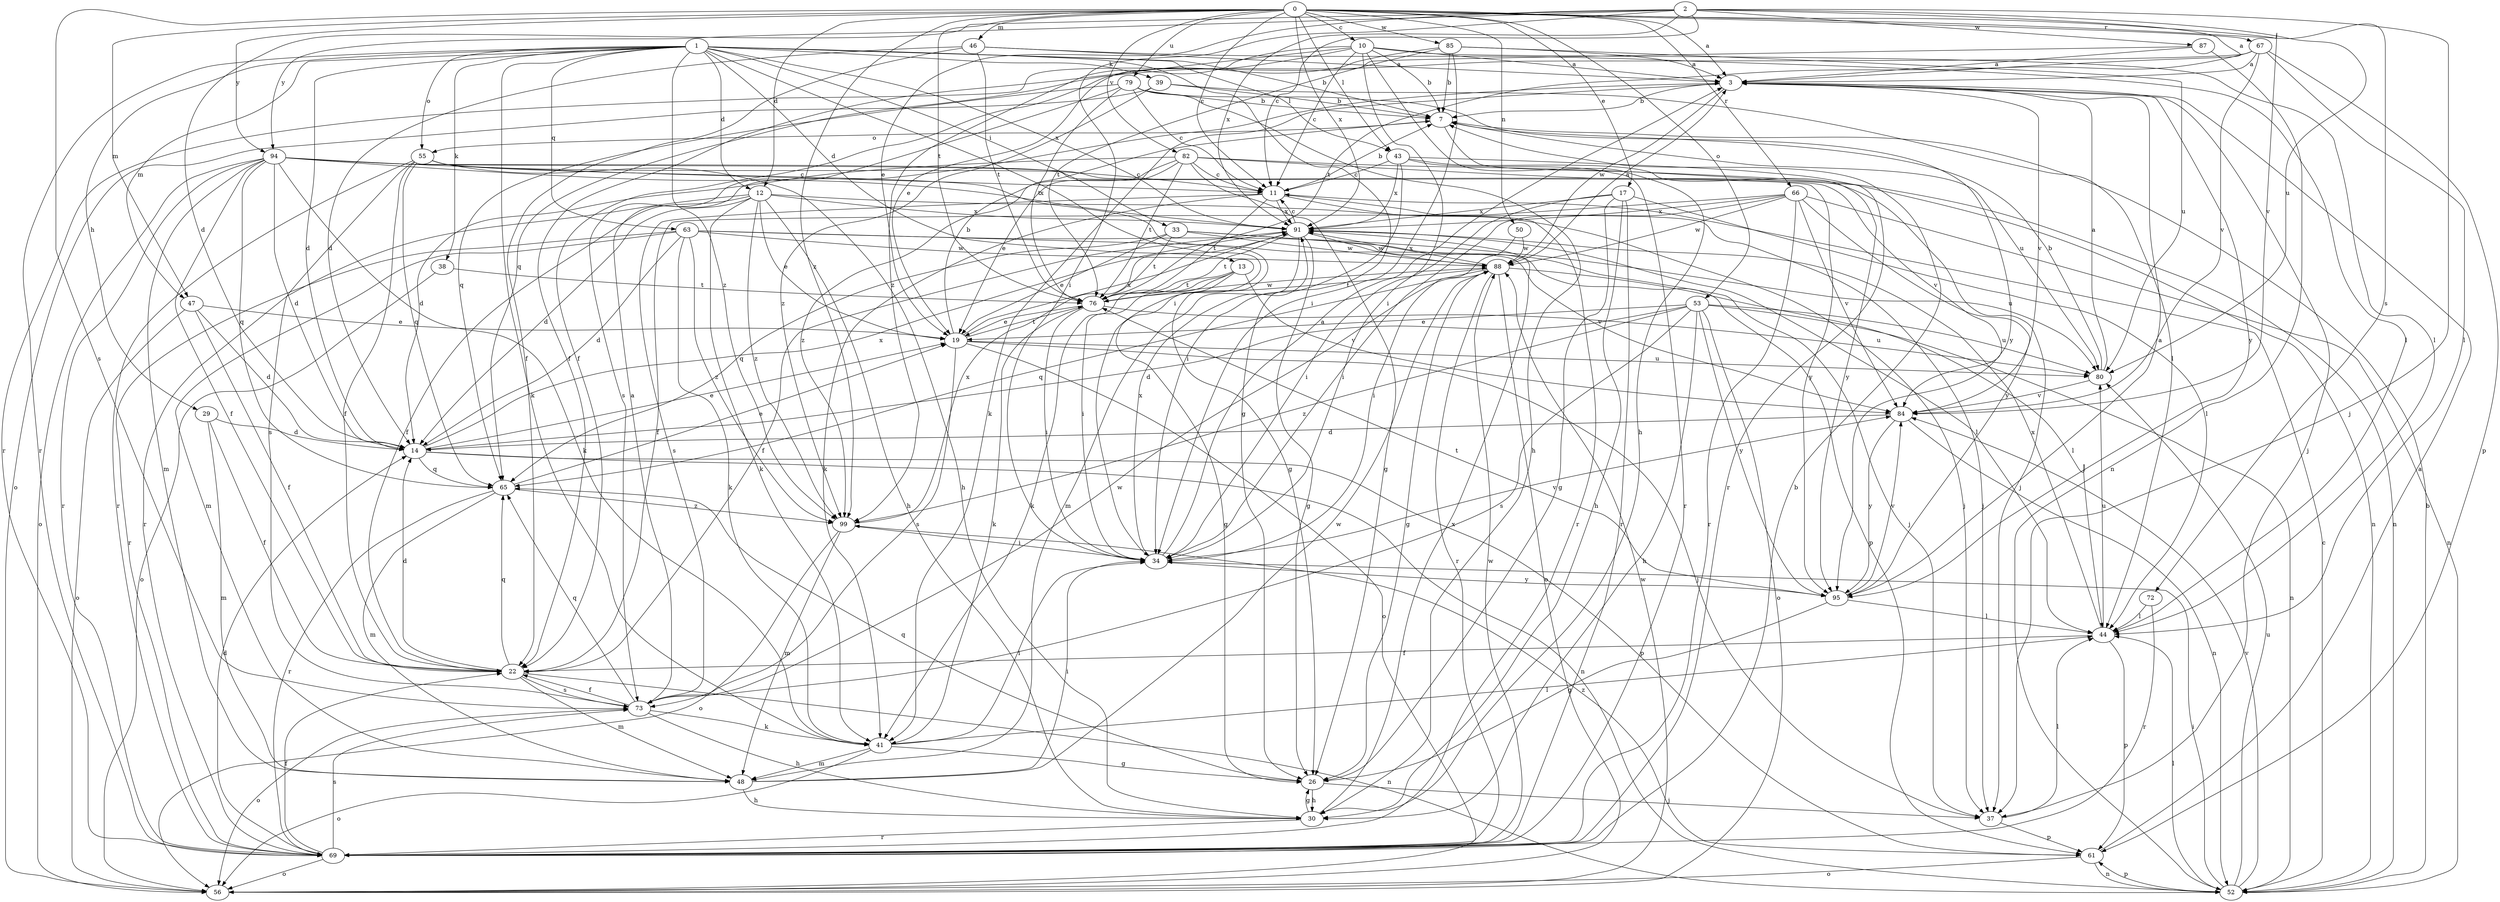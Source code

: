 strict digraph  {
0;
1;
2;
3;
7;
10;
11;
12;
13;
14;
17;
19;
22;
26;
29;
30;
33;
34;
37;
38;
39;
41;
43;
44;
46;
47;
48;
50;
52;
53;
55;
56;
61;
63;
65;
66;
67;
69;
72;
73;
76;
79;
80;
82;
84;
85;
87;
88;
91;
94;
95;
99;
0 -> 3  [label=a];
0 -> 10  [label=c];
0 -> 11  [label=c];
0 -> 12  [label=d];
0 -> 17  [label=e];
0 -> 43  [label=l];
0 -> 46  [label=m];
0 -> 47  [label=m];
0 -> 50  [label=n];
0 -> 53  [label=o];
0 -> 66  [label=r];
0 -> 67  [label=r];
0 -> 72  [label=s];
0 -> 73  [label=s];
0 -> 76  [label=t];
0 -> 79  [label=u];
0 -> 82  [label=v];
0 -> 84  [label=v];
0 -> 85  [label=w];
0 -> 91  [label=x];
0 -> 94  [label=y];
0 -> 99  [label=z];
1 -> 7  [label=b];
1 -> 12  [label=d];
1 -> 13  [label=d];
1 -> 14  [label=d];
1 -> 26  [label=g];
1 -> 29  [label=h];
1 -> 33  [label=i];
1 -> 34  [label=i];
1 -> 38  [label=k];
1 -> 39  [label=k];
1 -> 41  [label=k];
1 -> 43  [label=l];
1 -> 47  [label=m];
1 -> 55  [label=o];
1 -> 63  [label=q];
1 -> 69  [label=r];
1 -> 91  [label=x];
1 -> 99  [label=z];
2 -> 3  [label=a];
2 -> 11  [label=c];
2 -> 14  [label=d];
2 -> 19  [label=e];
2 -> 34  [label=i];
2 -> 37  [label=j];
2 -> 80  [label=u];
2 -> 87  [label=w];
2 -> 91  [label=x];
2 -> 94  [label=y];
3 -> 7  [label=b];
3 -> 37  [label=j];
3 -> 41  [label=k];
3 -> 84  [label=v];
3 -> 88  [label=w];
3 -> 95  [label=y];
7 -> 55  [label=o];
7 -> 69  [label=r];
7 -> 80  [label=u];
10 -> 3  [label=a];
10 -> 7  [label=b];
10 -> 11  [label=c];
10 -> 19  [label=e];
10 -> 22  [label=f];
10 -> 30  [label=h];
10 -> 34  [label=i];
10 -> 44  [label=l];
10 -> 99  [label=z];
11 -> 7  [label=b];
11 -> 37  [label=j];
11 -> 41  [label=k];
11 -> 69  [label=r];
11 -> 73  [label=s];
11 -> 76  [label=t];
11 -> 91  [label=x];
12 -> 14  [label=d];
12 -> 19  [label=e];
12 -> 22  [label=f];
12 -> 30  [label=h];
12 -> 37  [label=j];
12 -> 41  [label=k];
12 -> 69  [label=r];
12 -> 91  [label=x];
12 -> 99  [label=z];
13 -> 26  [label=g];
13 -> 34  [label=i];
13 -> 41  [label=k];
13 -> 76  [label=t];
13 -> 84  [label=v];
14 -> 19  [label=e];
14 -> 52  [label=n];
14 -> 61  [label=p];
14 -> 65  [label=q];
14 -> 91  [label=x];
17 -> 26  [label=g];
17 -> 30  [label=h];
17 -> 34  [label=i];
17 -> 44  [label=l];
17 -> 69  [label=r];
17 -> 91  [label=x];
19 -> 7  [label=b];
19 -> 37  [label=j];
19 -> 56  [label=o];
19 -> 73  [label=s];
19 -> 76  [label=t];
19 -> 80  [label=u];
19 -> 91  [label=x];
22 -> 14  [label=d];
22 -> 48  [label=m];
22 -> 52  [label=n];
22 -> 65  [label=q];
22 -> 73  [label=s];
26 -> 30  [label=h];
26 -> 37  [label=j];
26 -> 65  [label=q];
29 -> 14  [label=d];
29 -> 22  [label=f];
29 -> 48  [label=m];
30 -> 26  [label=g];
30 -> 69  [label=r];
30 -> 91  [label=x];
33 -> 19  [label=e];
33 -> 37  [label=j];
33 -> 61  [label=p];
33 -> 65  [label=q];
33 -> 76  [label=t];
33 -> 88  [label=w];
34 -> 3  [label=a];
34 -> 84  [label=v];
34 -> 91  [label=x];
34 -> 95  [label=y];
37 -> 44  [label=l];
37 -> 61  [label=p];
38 -> 56  [label=o];
38 -> 76  [label=t];
39 -> 7  [label=b];
39 -> 44  [label=l];
39 -> 56  [label=o];
39 -> 99  [label=z];
41 -> 26  [label=g];
41 -> 34  [label=i];
41 -> 44  [label=l];
41 -> 48  [label=m];
41 -> 56  [label=o];
43 -> 11  [label=c];
43 -> 34  [label=i];
43 -> 52  [label=n];
43 -> 69  [label=r];
43 -> 91  [label=x];
43 -> 95  [label=y];
44 -> 22  [label=f];
44 -> 61  [label=p];
44 -> 80  [label=u];
44 -> 91  [label=x];
46 -> 3  [label=a];
46 -> 14  [label=d];
46 -> 22  [label=f];
46 -> 44  [label=l];
46 -> 76  [label=t];
47 -> 14  [label=d];
47 -> 19  [label=e];
47 -> 22  [label=f];
47 -> 56  [label=o];
48 -> 30  [label=h];
48 -> 34  [label=i];
48 -> 88  [label=w];
50 -> 34  [label=i];
50 -> 88  [label=w];
52 -> 7  [label=b];
52 -> 11  [label=c];
52 -> 34  [label=i];
52 -> 44  [label=l];
52 -> 61  [label=p];
52 -> 80  [label=u];
52 -> 84  [label=v];
53 -> 14  [label=d];
53 -> 19  [label=e];
53 -> 30  [label=h];
53 -> 52  [label=n];
53 -> 56  [label=o];
53 -> 73  [label=s];
53 -> 80  [label=u];
53 -> 95  [label=y];
53 -> 99  [label=z];
55 -> 11  [label=c];
55 -> 22  [label=f];
55 -> 26  [label=g];
55 -> 30  [label=h];
55 -> 65  [label=q];
55 -> 69  [label=r];
55 -> 73  [label=s];
56 -> 88  [label=w];
61 -> 3  [label=a];
61 -> 52  [label=n];
61 -> 56  [label=o];
61 -> 99  [label=z];
63 -> 14  [label=d];
63 -> 41  [label=k];
63 -> 48  [label=m];
63 -> 69  [label=r];
63 -> 80  [label=u];
63 -> 84  [label=v];
63 -> 88  [label=w];
63 -> 99  [label=z];
65 -> 19  [label=e];
65 -> 48  [label=m];
65 -> 69  [label=r];
65 -> 99  [label=z];
66 -> 22  [label=f];
66 -> 34  [label=i];
66 -> 52  [label=n];
66 -> 69  [label=r];
66 -> 84  [label=v];
66 -> 88  [label=w];
66 -> 91  [label=x];
66 -> 95  [label=y];
67 -> 3  [label=a];
67 -> 44  [label=l];
67 -> 61  [label=p];
67 -> 65  [label=q];
67 -> 76  [label=t];
67 -> 84  [label=v];
69 -> 7  [label=b];
69 -> 14  [label=d];
69 -> 22  [label=f];
69 -> 56  [label=o];
69 -> 73  [label=s];
69 -> 88  [label=w];
72 -> 44  [label=l];
72 -> 69  [label=r];
73 -> 3  [label=a];
73 -> 22  [label=f];
73 -> 30  [label=h];
73 -> 41  [label=k];
73 -> 56  [label=o];
73 -> 65  [label=q];
73 -> 88  [label=w];
76 -> 19  [label=e];
76 -> 34  [label=i];
76 -> 41  [label=k];
76 -> 80  [label=u];
76 -> 88  [label=w];
79 -> 7  [label=b];
79 -> 11  [label=c];
79 -> 30  [label=h];
79 -> 65  [label=q];
79 -> 73  [label=s];
79 -> 76  [label=t];
79 -> 95  [label=y];
80 -> 3  [label=a];
80 -> 7  [label=b];
80 -> 84  [label=v];
82 -> 11  [label=c];
82 -> 14  [label=d];
82 -> 19  [label=e];
82 -> 26  [label=g];
82 -> 37  [label=j];
82 -> 52  [label=n];
82 -> 76  [label=t];
82 -> 99  [label=z];
84 -> 14  [label=d];
84 -> 52  [label=n];
84 -> 95  [label=y];
85 -> 3  [label=a];
85 -> 7  [label=b];
85 -> 22  [label=f];
85 -> 34  [label=i];
85 -> 76  [label=t];
85 -> 80  [label=u];
87 -> 3  [label=a];
87 -> 52  [label=n];
87 -> 69  [label=r];
88 -> 3  [label=a];
88 -> 26  [label=g];
88 -> 44  [label=l];
88 -> 56  [label=o];
88 -> 65  [label=q];
88 -> 69  [label=r];
88 -> 76  [label=t];
88 -> 91  [label=x];
91 -> 11  [label=c];
91 -> 22  [label=f];
91 -> 26  [label=g];
91 -> 44  [label=l];
91 -> 48  [label=m];
91 -> 76  [label=t];
91 -> 88  [label=w];
94 -> 11  [label=c];
94 -> 14  [label=d];
94 -> 22  [label=f];
94 -> 41  [label=k];
94 -> 48  [label=m];
94 -> 56  [label=o];
94 -> 65  [label=q];
94 -> 69  [label=r];
94 -> 84  [label=v];
94 -> 91  [label=x];
94 -> 95  [label=y];
95 -> 3  [label=a];
95 -> 26  [label=g];
95 -> 44  [label=l];
95 -> 76  [label=t];
95 -> 84  [label=v];
99 -> 34  [label=i];
99 -> 48  [label=m];
99 -> 56  [label=o];
99 -> 91  [label=x];
}
